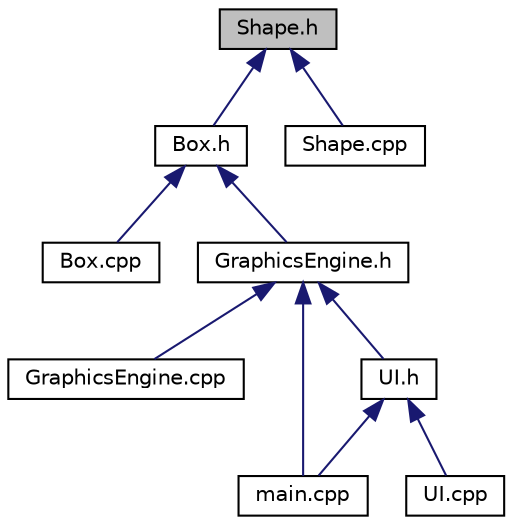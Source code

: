 digraph "Shape.h"
{
  edge [fontname="Helvetica",fontsize="10",labelfontname="Helvetica",labelfontsize="10"];
  node [fontname="Helvetica",fontsize="10",shape=record];
  Node1 [label="Shape.h",height=0.2,width=0.4,color="black", fillcolor="grey75", style="filled", fontcolor="black"];
  Node1 -> Node2 [dir="back",color="midnightblue",fontsize="10",style="solid"];
  Node2 [label="Box.h",height=0.2,width=0.4,color="black", fillcolor="white", style="filled",URL="$_box_8h.html",tooltip="Header file for Box.cpp. "];
  Node2 -> Node3 [dir="back",color="midnightblue",fontsize="10",style="solid"];
  Node3 [label="Box.cpp",height=0.2,width=0.4,color="black", fillcolor="white", style="filled",URL="$_box_8cpp.html",tooltip="Simple rectangle object for drawing. "];
  Node2 -> Node4 [dir="back",color="midnightblue",fontsize="10",style="solid"];
  Node4 [label="GraphicsEngine.h",height=0.2,width=0.4,color="black", fillcolor="white", style="filled",URL="$_graphics_engine_8h.html",tooltip="Header file for GraphicsEngine.cpp. "];
  Node4 -> Node5 [dir="back",color="midnightblue",fontsize="10",style="solid"];
  Node5 [label="GraphicsEngine.cpp",height=0.2,width=0.4,color="black", fillcolor="white", style="filled",URL="$_graphics_engine_8cpp.html",tooltip="Main graphics driver for the program. "];
  Node4 -> Node6 [dir="back",color="midnightblue",fontsize="10",style="solid"];
  Node6 [label="main.cpp",height=0.2,width=0.4,color="black", fillcolor="white", style="filled",URL="$main_8cpp.html",tooltip="Main driver for the program. "];
  Node4 -> Node7 [dir="back",color="midnightblue",fontsize="10",style="solid"];
  Node7 [label="UI.h",height=0.2,width=0.4,color="black", fillcolor="white", style="filled",URL="$_u_i_8h.html",tooltip="Header file for UI.cpp. "];
  Node7 -> Node6 [dir="back",color="midnightblue",fontsize="10",style="solid"];
  Node7 -> Node8 [dir="back",color="midnightblue",fontsize="10",style="solid"];
  Node8 [label="UI.cpp",height=0.2,width=0.4,color="black", fillcolor="white", style="filled",URL="$_u_i_8cpp.html",tooltip="User interface processor for the program. "];
  Node1 -> Node9 [dir="back",color="midnightblue",fontsize="10",style="solid"];
  Node9 [label="Shape.cpp",height=0.2,width=0.4,color="black", fillcolor="white", style="filled",URL="$_shape_8cpp.html",tooltip="Base class for shape objects. "];
}
